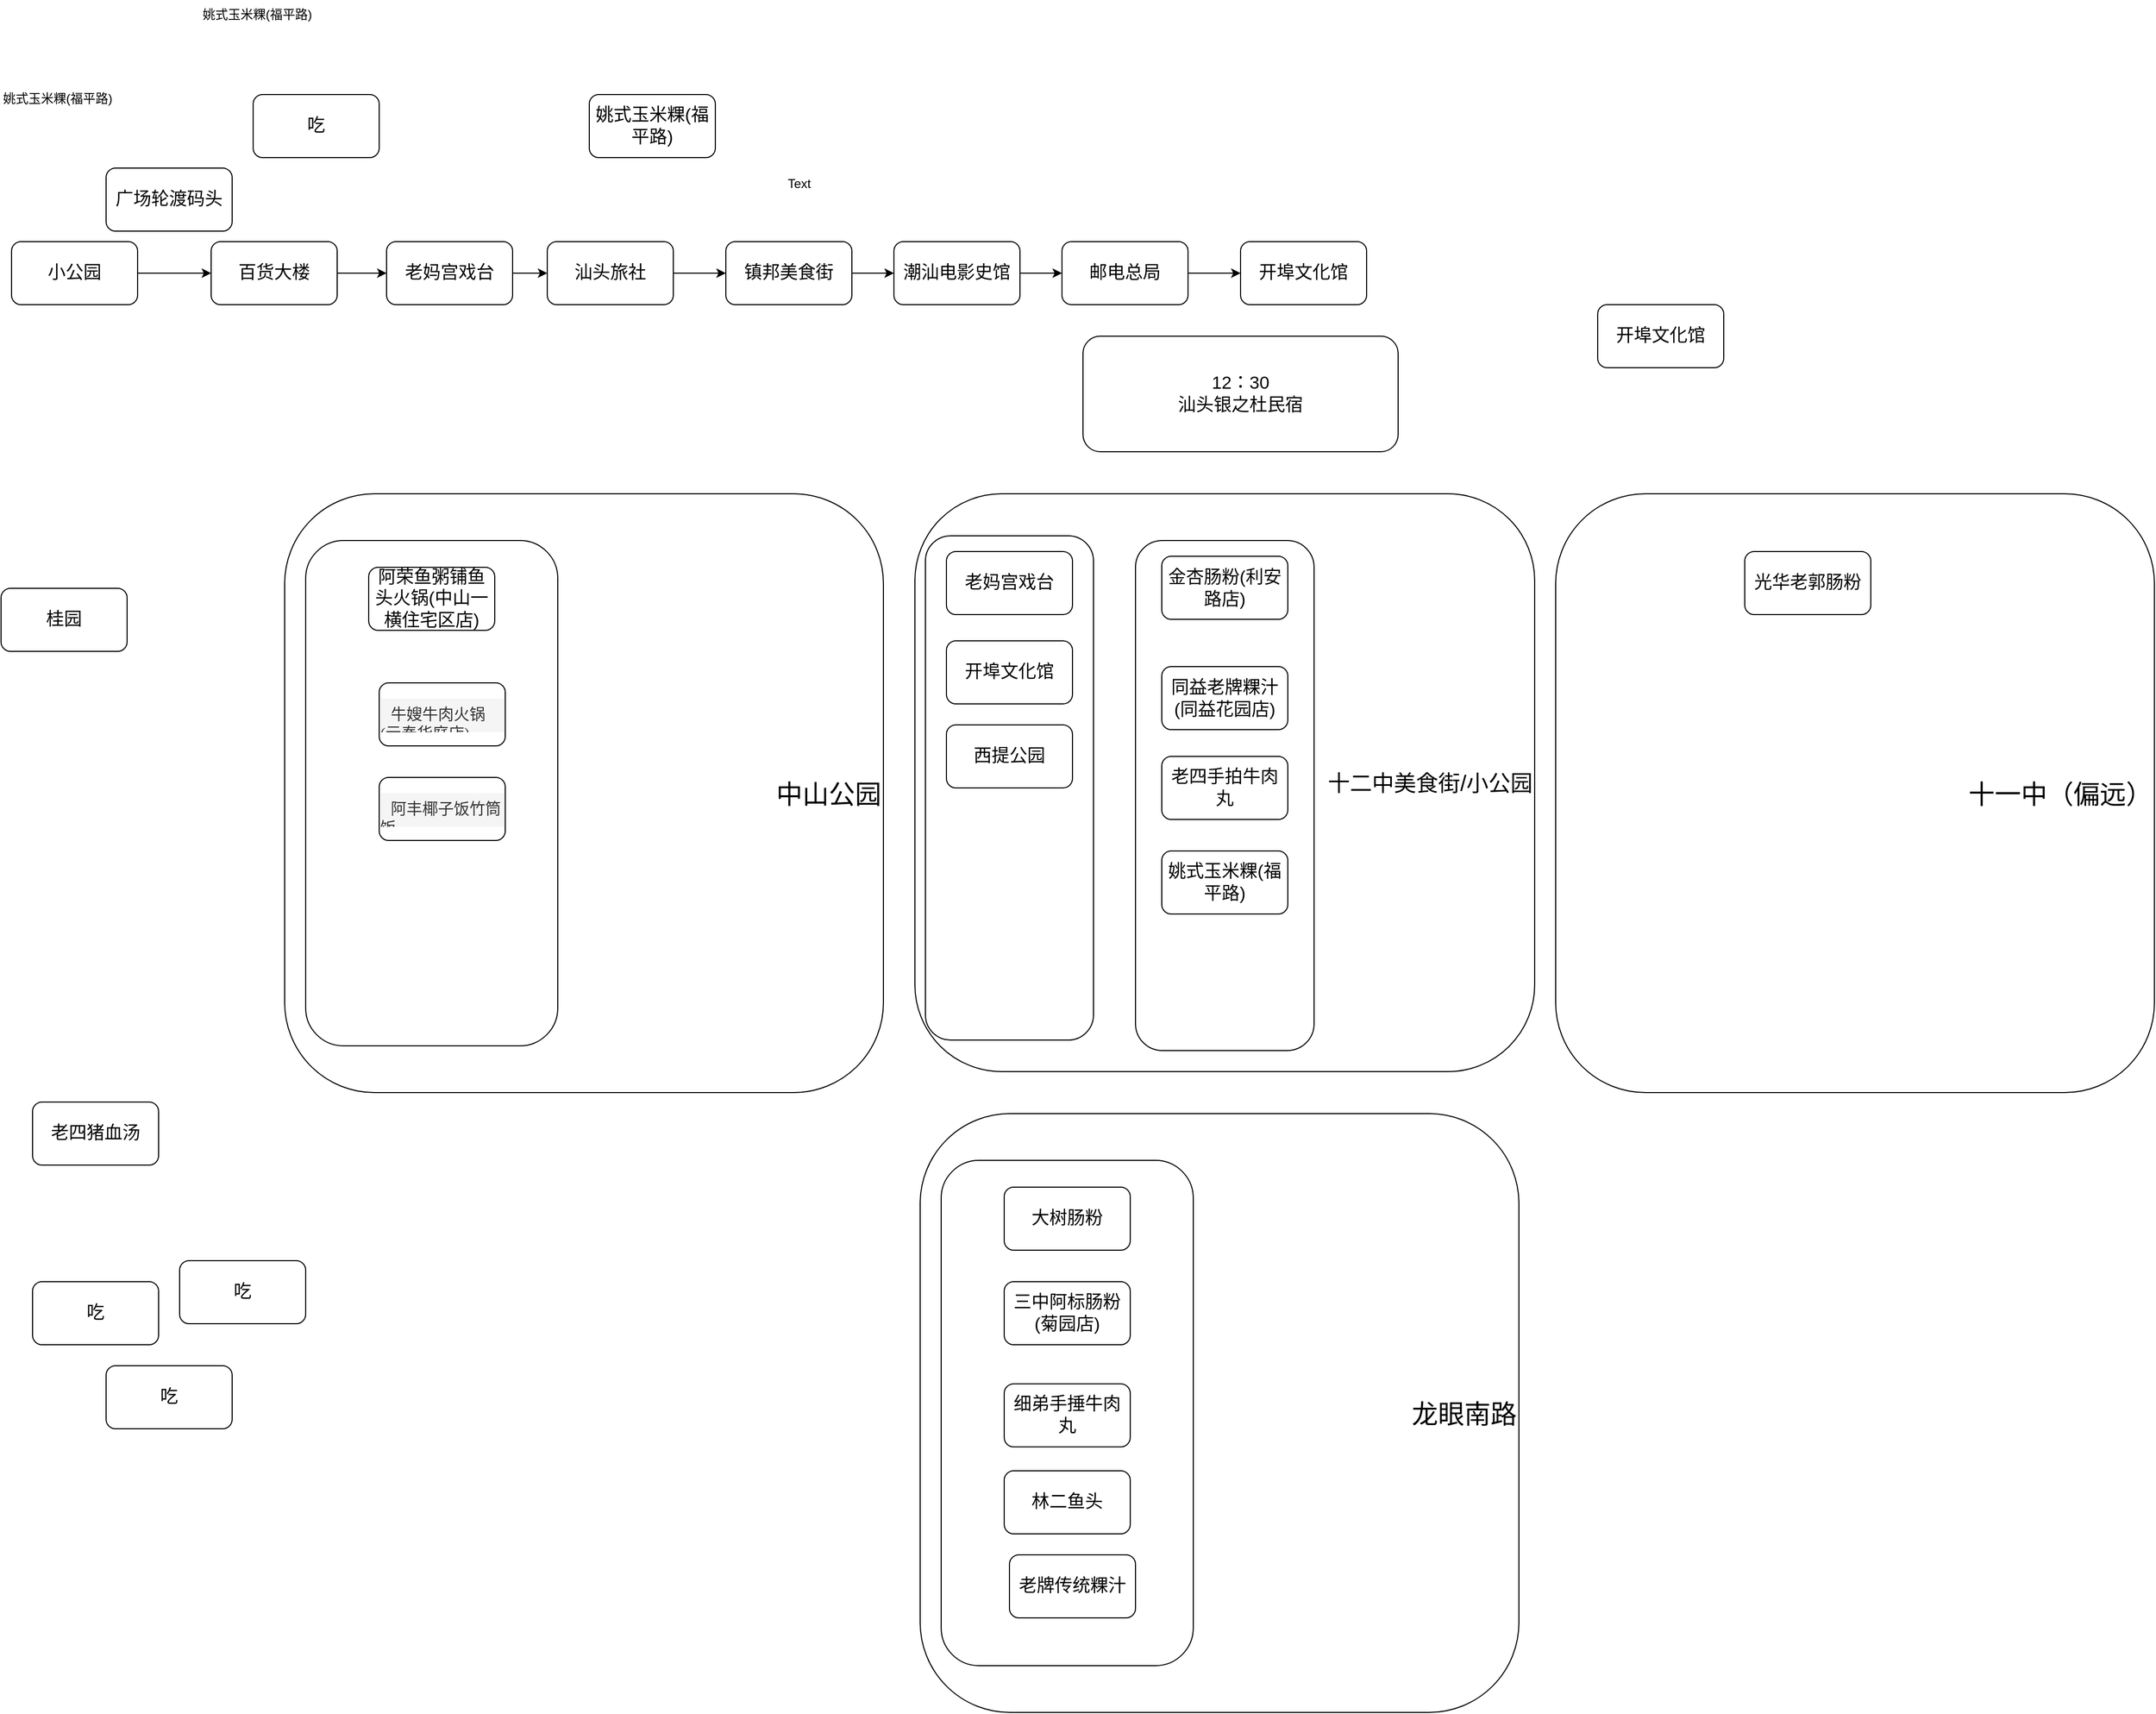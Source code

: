 <mxfile version="22.0.1" type="github">
  <diagram name="第 1 页" id="P3KDwYldCTl1qMirLRxm">
    <mxGraphModel dx="3721" dy="1636" grid="1" gridSize="10" guides="1" tooltips="1" connect="1" arrows="1" fold="1" page="1" pageScale="1" pageWidth="827" pageHeight="1169" math="0" shadow="0">
      <root>
        <mxCell id="0" />
        <mxCell id="1" parent="0" />
        <mxCell id="ljiFlFl1EuN8HkqJvBom-18" value="十二中美食街/小公园" style="rounded=1;whiteSpace=wrap;html=1;fontSize=21;align=right;" parent="1" vertex="1">
          <mxGeometry x="90" y="530" width="590" height="550" as="geometry" />
        </mxCell>
        <mxCell id="xayGDUl1WKKuzvF8QyMF-23" value="" style="rounded=1;whiteSpace=wrap;html=1;" parent="1" vertex="1">
          <mxGeometry x="300" y="574.5" width="170" height="485.5" as="geometry" />
        </mxCell>
        <mxCell id="xayGDUl1WKKuzvF8QyMF-22" value="" style="rounded=1;whiteSpace=wrap;html=1;" parent="1" vertex="1">
          <mxGeometry x="100" y="570" width="160" height="480" as="geometry" />
        </mxCell>
        <mxCell id="xayGDUl1WKKuzvF8QyMF-20" value="中山公园" style="whiteSpace=wrap;html=1;aspect=fixed;fontSize=25;align=right;rounded=1;" parent="1" vertex="1">
          <mxGeometry x="-510" y="530" width="570" height="570" as="geometry" />
        </mxCell>
        <mxCell id="xayGDUl1WKKuzvF8QyMF-21" value="" style="rounded=1;whiteSpace=wrap;html=1;" parent="1" vertex="1">
          <mxGeometry x="-490" y="574.5" width="240" height="481" as="geometry" />
        </mxCell>
        <mxCell id="ljiFlFl1EuN8HkqJvBom-3" style="edgeStyle=orthogonalEdgeStyle;rounded=0;orthogonalLoop=1;jettySize=auto;html=1;entryX=0;entryY=0.5;entryDx=0;entryDy=0;" parent="1" source="ljiFlFl1EuN8HkqJvBom-1" target="ljiFlFl1EuN8HkqJvBom-2" edge="1">
          <mxGeometry relative="1" as="geometry" />
        </mxCell>
        <mxCell id="ljiFlFl1EuN8HkqJvBom-1" value="&lt;font style=&quot;font-size: 17px;&quot;&gt;小公园&lt;/font&gt;" style="rounded=1;whiteSpace=wrap;html=1;fontSize=17;" parent="1" vertex="1">
          <mxGeometry x="-770" y="290" width="120" height="60" as="geometry" />
        </mxCell>
        <mxCell id="ljiFlFl1EuN8HkqJvBom-5" style="edgeStyle=orthogonalEdgeStyle;rounded=0;orthogonalLoop=1;jettySize=auto;html=1;" parent="1" source="ljiFlFl1EuN8HkqJvBom-2" target="ljiFlFl1EuN8HkqJvBom-4" edge="1">
          <mxGeometry relative="1" as="geometry" />
        </mxCell>
        <mxCell id="ljiFlFl1EuN8HkqJvBom-2" value="百货大楼" style="rounded=1;whiteSpace=wrap;html=1;fontSize=17;" parent="1" vertex="1">
          <mxGeometry x="-580" y="290" width="120" height="60" as="geometry" />
        </mxCell>
        <mxCell id="ljiFlFl1EuN8HkqJvBom-7" style="edgeStyle=orthogonalEdgeStyle;rounded=0;orthogonalLoop=1;jettySize=auto;html=1;" parent="1" source="ljiFlFl1EuN8HkqJvBom-4" target="ljiFlFl1EuN8HkqJvBom-6" edge="1">
          <mxGeometry relative="1" as="geometry" />
        </mxCell>
        <mxCell id="ljiFlFl1EuN8HkqJvBom-4" value="老妈宫戏台" style="rounded=1;whiteSpace=wrap;html=1;fontSize=17;" parent="1" vertex="1">
          <mxGeometry x="-413" y="290" width="120" height="60" as="geometry" />
        </mxCell>
        <mxCell id="ljiFlFl1EuN8HkqJvBom-9" style="edgeStyle=orthogonalEdgeStyle;rounded=0;orthogonalLoop=1;jettySize=auto;html=1;" parent="1" source="ljiFlFl1EuN8HkqJvBom-6" target="ljiFlFl1EuN8HkqJvBom-8" edge="1">
          <mxGeometry relative="1" as="geometry" />
        </mxCell>
        <mxCell id="ljiFlFl1EuN8HkqJvBom-6" value="汕头旅社" style="rounded=1;whiteSpace=wrap;html=1;fontSize=17;" parent="1" vertex="1">
          <mxGeometry x="-260" y="290" width="120" height="60" as="geometry" />
        </mxCell>
        <mxCell id="ljiFlFl1EuN8HkqJvBom-14" style="edgeStyle=orthogonalEdgeStyle;rounded=0;orthogonalLoop=1;jettySize=auto;html=1;" parent="1" source="ljiFlFl1EuN8HkqJvBom-8" target="ljiFlFl1EuN8HkqJvBom-10" edge="1">
          <mxGeometry relative="1" as="geometry" />
        </mxCell>
        <mxCell id="ljiFlFl1EuN8HkqJvBom-8" value="镇邦美食街" style="rounded=1;whiteSpace=wrap;html=1;fontSize=17;" parent="1" vertex="1">
          <mxGeometry x="-90" y="290" width="120" height="60" as="geometry" />
        </mxCell>
        <mxCell id="ljiFlFl1EuN8HkqJvBom-15" style="edgeStyle=orthogonalEdgeStyle;rounded=0;orthogonalLoop=1;jettySize=auto;html=1;" parent="1" source="ljiFlFl1EuN8HkqJvBom-10" target="ljiFlFl1EuN8HkqJvBom-11" edge="1">
          <mxGeometry relative="1" as="geometry" />
        </mxCell>
        <mxCell id="ljiFlFl1EuN8HkqJvBom-10" value="潮汕电影史馆" style="rounded=1;whiteSpace=wrap;html=1;fontSize=17;" parent="1" vertex="1">
          <mxGeometry x="70" y="290" width="120" height="60" as="geometry" />
        </mxCell>
        <mxCell id="ljiFlFl1EuN8HkqJvBom-16" style="edgeStyle=orthogonalEdgeStyle;rounded=0;orthogonalLoop=1;jettySize=auto;html=1;" parent="1" source="ljiFlFl1EuN8HkqJvBom-11" target="ljiFlFl1EuN8HkqJvBom-12" edge="1">
          <mxGeometry relative="1" as="geometry" />
        </mxCell>
        <mxCell id="ljiFlFl1EuN8HkqJvBom-11" value="邮电总局" style="rounded=1;whiteSpace=wrap;html=1;fontSize=17;" parent="1" vertex="1">
          <mxGeometry x="230" y="290" width="120" height="60" as="geometry" />
        </mxCell>
        <mxCell id="ljiFlFl1EuN8HkqJvBom-12" value="开埠文化馆" style="rounded=1;whiteSpace=wrap;html=1;fontSize=17;" parent="1" vertex="1">
          <mxGeometry x="400" y="290" width="120" height="60" as="geometry" />
        </mxCell>
        <mxCell id="ljiFlFl1EuN8HkqJvBom-19" value="老四猪血汤" style="rounded=1;whiteSpace=wrap;html=1;fontSize=17;" parent="1" vertex="1">
          <mxGeometry x="-750" y="1109" width="120" height="60" as="geometry" />
        </mxCell>
        <mxCell id="ljiFlFl1EuN8HkqJvBom-20" value="金杏肠粉(利安路店)" style="rounded=1;whiteSpace=wrap;html=1;fontSize=17;" parent="1" vertex="1">
          <mxGeometry x="325" y="589.5" width="120" height="60" as="geometry" />
        </mxCell>
        <mxCell id="2quBKqJV2iN9EVZeqGEq-1" value="&lt;font style=&quot;font-size: 17px;&quot;&gt;桂园&lt;/font&gt;" style="rounded=1;whiteSpace=wrap;html=1;fontSize=17;" parent="1" vertex="1">
          <mxGeometry x="-780" y="620" width="120" height="60" as="geometry" />
        </mxCell>
        <mxCell id="2quBKqJV2iN9EVZeqGEq-2" value="&lt;font style=&quot;font-size: 17px;&quot;&gt;西提公园&lt;/font&gt;" style="rounded=1;whiteSpace=wrap;html=1;fontSize=17;" parent="1" vertex="1">
          <mxGeometry x="120" y="750" width="120" height="60" as="geometry" />
        </mxCell>
        <mxCell id="2quBKqJV2iN9EVZeqGEq-3" value="广场轮渡码头" style="rounded=1;whiteSpace=wrap;html=1;fontSize=17;" parent="1" vertex="1">
          <mxGeometry x="-680" y="220" width="120" height="60" as="geometry" />
        </mxCell>
        <mxCell id="xayGDUl1WKKuzvF8QyMF-1" value="12：30&lt;br&gt;汕头银之杜民宿" style="rounded=1;whiteSpace=wrap;html=1;fontSize=17;" parent="1" vertex="1">
          <mxGeometry x="250" y="380" width="300" height="110" as="geometry" />
        </mxCell>
        <mxCell id="xayGDUl1WKKuzvF8QyMF-3" value="十一中（偏远）" style="whiteSpace=wrap;html=1;aspect=fixed;fontSize=25;align=right;rounded=1;" parent="1" vertex="1">
          <mxGeometry x="700" y="530" width="570" height="570" as="geometry" />
        </mxCell>
        <mxCell id="xayGDUl1WKKuzvF8QyMF-2" value="光华老郭肠粉" style="rounded=1;whiteSpace=wrap;html=1;fontSize=17;" parent="1" vertex="1">
          <mxGeometry x="880" y="585" width="120" height="60" as="geometry" />
        </mxCell>
        <mxCell id="xayGDUl1WKKuzvF8QyMF-4" value="Text" style="text;html=1;strokeColor=none;fillColor=none;align=center;verticalAlign=middle;whiteSpace=wrap;rounded=0;" parent="1" vertex="1">
          <mxGeometry x="-50" y="220" width="60" height="30" as="geometry" />
        </mxCell>
        <mxCell id="xayGDUl1WKKuzvF8QyMF-5" value="同益老牌粿汁(同益花园店)" style="rounded=1;whiteSpace=wrap;html=1;fontSize=17;" parent="1" vertex="1">
          <mxGeometry x="325" y="694.5" width="120" height="60" as="geometry" />
        </mxCell>
        <mxCell id="xayGDUl1WKKuzvF8QyMF-6" value="老四手拍牛肉丸" style="rounded=1;whiteSpace=wrap;html=1;fontSize=17;" parent="1" vertex="1">
          <mxGeometry x="325" y="780" width="120" height="60" as="geometry" />
        </mxCell>
        <mxCell id="xayGDUl1WKKuzvF8QyMF-7" value="姚式玉米粿(福平路)" style="text;whiteSpace=wrap;html=1;" parent="1" vertex="1">
          <mxGeometry x="-780" y="140" width="140" height="40" as="geometry" />
        </mxCell>
        <mxCell id="xayGDUl1WKKuzvF8QyMF-8" value="姚式玉米粿(福平路)" style="text;whiteSpace=wrap;html=1;" parent="1" vertex="1">
          <mxGeometry x="-590" y="60" width="140" height="40" as="geometry" />
        </mxCell>
        <mxCell id="xayGDUl1WKKuzvF8QyMF-9" value="吃" style="rounded=1;whiteSpace=wrap;html=1;fontSize=17;" parent="1" vertex="1">
          <mxGeometry x="-540" y="150" width="120" height="60" as="geometry" />
        </mxCell>
        <mxCell id="xayGDUl1WKKuzvF8QyMF-10" value="老妈宫戏台" style="rounded=1;whiteSpace=wrap;html=1;fontSize=17;" parent="1" vertex="1">
          <mxGeometry x="120" y="585" width="120" height="60" as="geometry" />
        </mxCell>
        <mxCell id="xayGDUl1WKKuzvF8QyMF-11" value="姚式玉米粿(福平路)" style="rounded=1;whiteSpace=wrap;html=1;fontSize=17;" parent="1" vertex="1">
          <mxGeometry x="325" y="870" width="120" height="60" as="geometry" />
        </mxCell>
        <mxCell id="xayGDUl1WKKuzvF8QyMF-12" value="&lt;h3 style=&quot;font-weight: 400; margin: 0px; font-family: &amp;quot;Microsoft Yahei&amp;quot;; padding: 6px 0px; text-indent: 10px; color: rgb(51, 51, 51); font-size: 15px; max-width: 292px; height: 20px; overflow: hidden; text-overflow: ellipsis; text-align: start; background-color: rgb(245, 245, 245);&quot; data-spm-anchor-id=&quot;0.0.0.i46.6b8e1c4e3ZtHUD&quot; class=&quot;poiname&quot;&gt;阿丰椰子饭竹筒饭&lt;/h3&gt;" style="rounded=1;whiteSpace=wrap;html=1;fontSize=17;" parent="1" vertex="1">
          <mxGeometry x="-420" y="800" width="120" height="60" as="geometry" />
        </mxCell>
        <mxCell id="xayGDUl1WKKuzvF8QyMF-14" value="开埠文化馆" style="rounded=1;whiteSpace=wrap;html=1;fontSize=17;" parent="1" vertex="1">
          <mxGeometry x="120" y="670" width="120" height="60" as="geometry" />
        </mxCell>
        <mxCell id="xayGDUl1WKKuzvF8QyMF-15" value="姚式玉米粿(福平路)" style="rounded=1;whiteSpace=wrap;html=1;fontSize=17;" parent="1" vertex="1">
          <mxGeometry x="-220" y="150" width="120" height="60" as="geometry" />
        </mxCell>
        <mxCell id="xayGDUl1WKKuzvF8QyMF-17" value="&lt;h3 style=&quot;font-weight: 400; margin: 0px; font-family: &amp;quot;Microsoft Yahei&amp;quot;; padding: 6px 0px; text-indent: 10px; color: rgb(51, 51, 51); font-size: 15px; max-width: 292px; height: 20px; overflow: hidden; text-overflow: ellipsis; text-align: start; background-color: rgb(245, 245, 245);&quot; data-spm-anchor-id=&quot;0.0.0.i42.6b8e1c4e3ZtHUD&quot; class=&quot;poiname&quot;&gt;牛嫂牛肉火锅(元泰华庭店)&lt;/h3&gt;" style="rounded=1;whiteSpace=wrap;html=1;fontSize=17;" parent="1" vertex="1">
          <mxGeometry x="-420" y="710" width="120" height="60" as="geometry" />
        </mxCell>
        <mxCell id="xayGDUl1WKKuzvF8QyMF-18" value="阿荣鱼粥铺鱼头火锅(中山一横住宅区店)" style="rounded=1;whiteSpace=wrap;html=1;fontSize=17;" parent="1" vertex="1">
          <mxGeometry x="-430" y="600" width="120" height="60" as="geometry" />
        </mxCell>
        <mxCell id="xayGDUl1WKKuzvF8QyMF-24" value="开埠文化馆" style="rounded=1;whiteSpace=wrap;html=1;fontSize=17;" parent="1" vertex="1">
          <mxGeometry x="740" y="350" width="120" height="60" as="geometry" />
        </mxCell>
        <mxCell id="xayGDUl1WKKuzvF8QyMF-31" value="龙眼南路" style="whiteSpace=wrap;html=1;aspect=fixed;fontSize=25;align=right;rounded=1;" parent="1" vertex="1">
          <mxGeometry x="95" y="1120" width="570" height="570" as="geometry" />
        </mxCell>
        <mxCell id="xayGDUl1WKKuzvF8QyMF-32" value="" style="rounded=1;whiteSpace=wrap;html=1;" parent="1" vertex="1">
          <mxGeometry x="115" y="1164.5" width="240" height="481" as="geometry" />
        </mxCell>
        <mxCell id="xayGDUl1WKKuzvF8QyMF-33" value="细弟手捶牛肉丸" style="rounded=1;whiteSpace=wrap;html=1;fontSize=17;" parent="1" vertex="1">
          <mxGeometry x="175" y="1377.25" width="120" height="60" as="geometry" />
        </mxCell>
        <mxCell id="xayGDUl1WKKuzvF8QyMF-34" value="三中阿标肠粉(菊园店)" style="rounded=1;whiteSpace=wrap;html=1;fontSize=17;" parent="1" vertex="1">
          <mxGeometry x="175" y="1280" width="120" height="60" as="geometry" />
        </mxCell>
        <mxCell id="xayGDUl1WKKuzvF8QyMF-35" value="大树肠粉" style="rounded=1;whiteSpace=wrap;html=1;fontSize=17;" parent="1" vertex="1">
          <mxGeometry x="175" y="1190" width="120" height="60" as="geometry" />
        </mxCell>
        <mxCell id="xayGDUl1WKKuzvF8QyMF-16" value="林二鱼头" style="rounded=1;whiteSpace=wrap;html=1;fontSize=17;" parent="1" vertex="1">
          <mxGeometry x="175" y="1460" width="120" height="60" as="geometry" />
        </mxCell>
        <mxCell id="xayGDUl1WKKuzvF8QyMF-36" value="吃" style="rounded=1;whiteSpace=wrap;html=1;fontSize=17;" parent="1" vertex="1">
          <mxGeometry x="-680" y="1360" width="120" height="60" as="geometry" />
        </mxCell>
        <mxCell id="xayGDUl1WKKuzvF8QyMF-37" value="吃" style="rounded=1;whiteSpace=wrap;html=1;fontSize=17;" parent="1" vertex="1">
          <mxGeometry x="-610" y="1260" width="120" height="60" as="geometry" />
        </mxCell>
        <mxCell id="xayGDUl1WKKuzvF8QyMF-38" value="吃" style="rounded=1;whiteSpace=wrap;html=1;fontSize=17;" parent="1" vertex="1">
          <mxGeometry x="-750" y="1280" width="120" height="60" as="geometry" />
        </mxCell>
        <mxCell id="xayGDUl1WKKuzvF8QyMF-39" value="老牌传统粿汁" style="rounded=1;whiteSpace=wrap;html=1;fontSize=17;" parent="1" vertex="1">
          <mxGeometry x="180" y="1540" width="120" height="60" as="geometry" />
        </mxCell>
      </root>
    </mxGraphModel>
  </diagram>
</mxfile>
